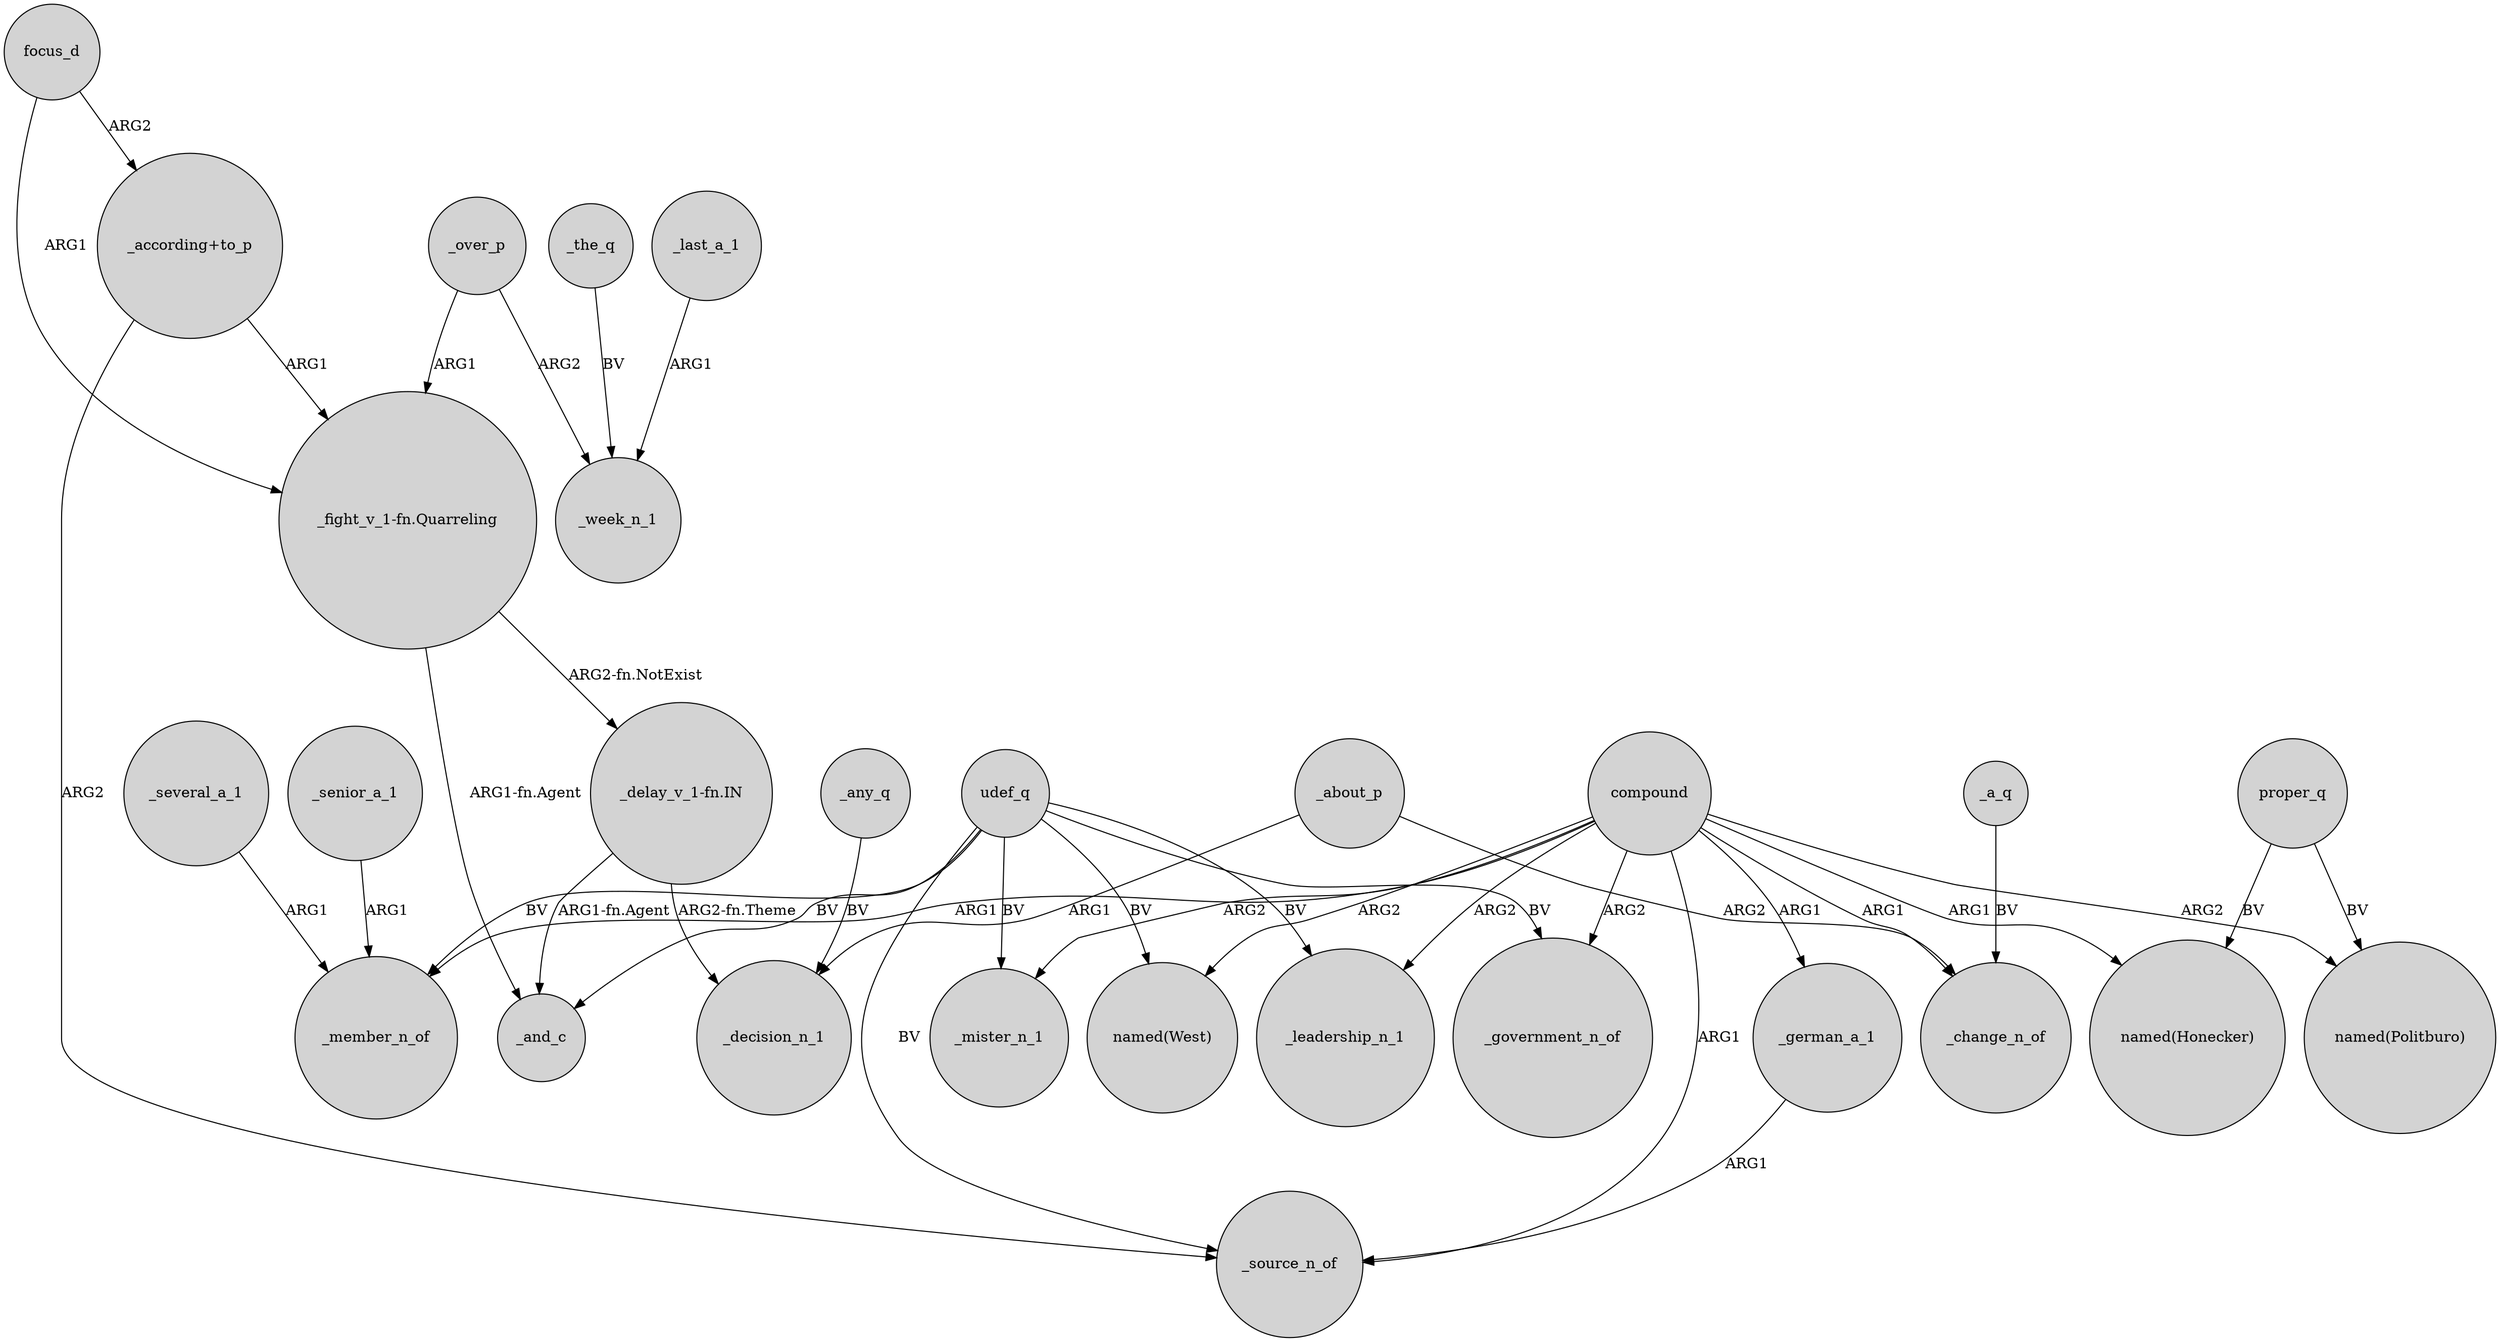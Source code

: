 digraph {
	node [shape=circle style=filled]
	_senior_a_1 -> _member_n_of [label=ARG1]
	compound -> "named(West)" [label=ARG2]
	compound -> _source_n_of [label=ARG1]
	compound -> "named(Politburo)" [label=ARG2]
	proper_q -> "named(Politburo)" [label=BV]
	compound -> _government_n_of [label=ARG2]
	udef_q -> _government_n_of [label=BV]
	"_according+to_p" -> "_fight_v_1-fn.Quarreling" [label=ARG1]
	"_delay_v_1-fn.IN" -> _and_c [label="ARG1-fn.Agent"]
	compound -> _mister_n_1 [label=ARG2]
	_over_p -> _week_n_1 [label=ARG2]
	udef_q -> _mister_n_1 [label=BV]
	proper_q -> "named(Honecker)" [label=BV]
	_about_p -> _change_n_of [label=ARG2]
	"_according+to_p" -> _source_n_of [label=ARG2]
	"_fight_v_1-fn.Quarreling" -> "_delay_v_1-fn.IN" [label="ARG2-fn.NotExist"]
	compound -> _leadership_n_1 [label=ARG2]
	udef_q -> "named(West)" [label=BV]
	_several_a_1 -> _member_n_of [label=ARG1]
	udef_q -> _member_n_of [label=BV]
	"_fight_v_1-fn.Quarreling" -> _and_c [label="ARG1-fn.Agent"]
	_the_q -> _week_n_1 [label=BV]
	compound -> _change_n_of [label=ARG1]
	_last_a_1 -> _week_n_1 [label=ARG1]
	_over_p -> "_fight_v_1-fn.Quarreling" [label=ARG1]
	focus_d -> "_according+to_p" [label=ARG2]
	compound -> _member_n_of [label=ARG1]
	compound -> "named(Honecker)" [label=ARG1]
	"_delay_v_1-fn.IN" -> _decision_n_1 [label="ARG2-fn.Theme"]
	focus_d -> "_fight_v_1-fn.Quarreling" [label=ARG1]
	_german_a_1 -> _source_n_of [label=ARG1]
	udef_q -> _source_n_of [label=BV]
	udef_q -> _and_c [label=BV]
	_about_p -> _decision_n_1 [label=ARG1]
	_a_q -> _change_n_of [label=BV]
	udef_q -> _leadership_n_1 [label=BV]
	_any_q -> _decision_n_1 [label=BV]
	compound -> _german_a_1 [label=ARG1]
}

